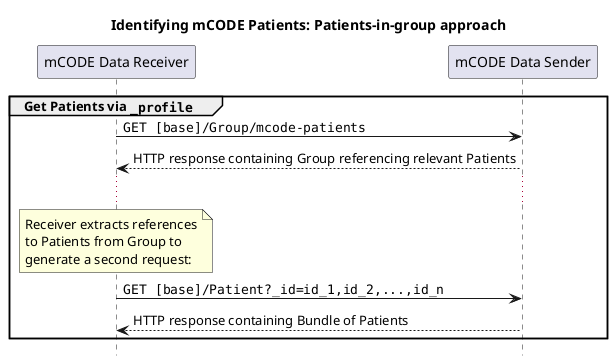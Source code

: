 @startuml
skinparam defaultFontName Arial

title Identifying mCODE Patients: Patients-in-group approach
hide footbox
participant "mCODE Data Receiver" as Receiver
participant "mCODE Data Sender" as Sender

group Get Patients via ""_profile""
    "Receiver" -> "Sender" : ""GET [base]/Group/mcode-patients""
    "Sender" --> "Receiver" : HTTP response containing Group referencing relevant Patients
    ...
    note over Receiver
    Receiver extracts references
    to Patients from Group to
    generate a second request:
    end note
    "Receiver" -> "Sender" : ""GET [base]/Patient?_id=id_1,id_2,...,id_n""
    "Sender" --> "Receiver" : HTTP response containing Bundle of Patients
end


@enduml
